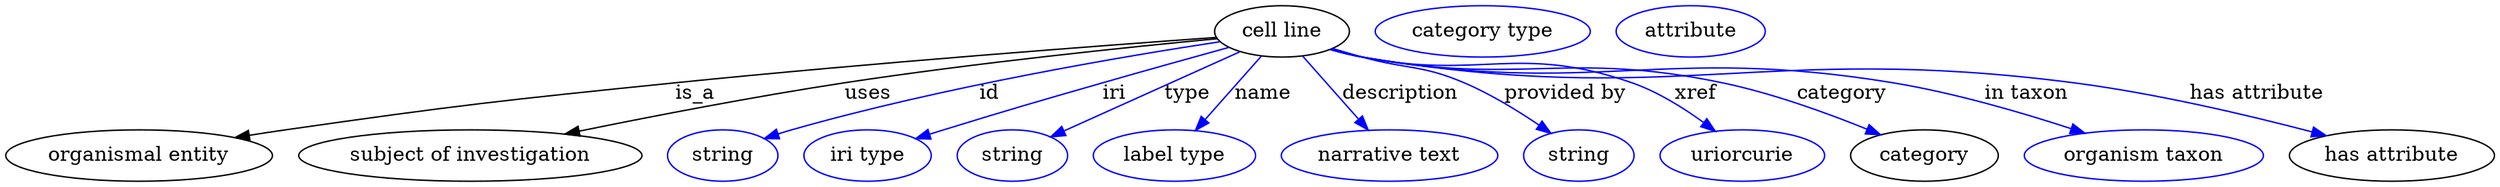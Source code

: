 digraph {
	graph [bb="0,0,1735.4,123"];
	node [label="\N"];
	"cell line"	[height=0.5,
		label="cell line",
		pos="889.94,105",
		width=1.2999];
	"organismal entity"	[height=0.5,
		pos="92.942,18",
		width=2.5817];
	"cell line" -> "organismal entity"	[label=is_a,
		lp="480.94,61.5",
		pos="e,159.81,30.582 844.19,100.79 766.55,95.213 604.03,82.982 466.94,69 345.79,56.644 315.48,53.347 194.94,36 186.77,34.824 178.24,33.521 \
169.74,32.176"];
	"subject of investigation"	[height=0.5,
		pos="323.94,18",
		width=3.3219];
	"cell line" -> "subject of investigation"	[label=uses,
		lp="601.44,61.5",
		pos="e,389.94,33.065 844.84,99.892 785.19,94.215 676.88,83.061 584.94,69 522.28,59.417 451.7,45.718 399.75,35.081"];
	id	[color=blue,
		height=0.5,
		label=string,
		pos="499.94,18",
		width=1.0652];
	"cell line" -> id	[color=blue,
		label=id,
		lp="685.94,61.5",
		pos="e,528.95,29.922 847.02,97.79 781.69,87.819 653.73,66.244 547.94,36 544.84,35.113 541.65,34.133 538.45,33.106",
		style=solid];
	iri	[color=blue,
		height=0.5,
		label="iri type",
		pos="600.94,18",
		width=1.2277];
	"cell line" -> iri	[color=blue,
		label=iri,
		lp="772.94,61.5",
		pos="e,634.62,29.681 852.97,93.841 828.06,86.949 794.49,77.567 764.94,69 715.92,54.785 703.73,50.997 654.94,36 651.45,34.926 647.83,33.805 \
644.2,32.674",
		style=solid];
	type	[color=blue,
		height=0.5,
		label=string,
		pos="701.94,18",
		width=1.0652];
	"cell line" -> type	[color=blue,
		label=type,
		lp="823.94,61.5",
		pos="e,728.68,31.088 860.57,90.719 827.53,75.781 773.84,51.509 738.22,35.401",
		style=solid];
	name	[color=blue,
		height=0.5,
		label="label type",
		pos="814.94,18",
		width=1.5707];
	"cell line" -> name	[color=blue,
		label=name,
		lp="876.94,61.5",
		pos="e,829.61,35.629 875.48,87.611 864.35,74.993 848.79,57.361 836.23,43.131",
		style=solid];
	description	[color=blue,
		height=0.5,
		label="narrative text",
		pos="964.94,18",
		width=2.0943];
	"cell line" -> description	[color=blue,
		label=description,
		lp="972.44,61.5",
		pos="e,950.01,35.92 904.4,87.611 915.36,75.19 930.61,57.911 943.06,43.801",
		style=solid];
	"provided by"	[color=blue,
		height=0.5,
		label=string,
		pos="1096.9,18",
		width=1.0652];
	"cell line" -> "provided by"	[color=blue,
		label="provided by",
		lp="1087.4,61.5",
		pos="e,1077.5,33.561 925.12,93.049 932.01,90.982 939.19,88.88 945.94,87 977.3,78.269 987,81.78 1016.9,69 1035.3,61.152 1054.4,49.423 \
1069.3,39.297",
		style=solid];
	xref	[color=blue,
		height=0.5,
		label=uriorcurie,
		pos="1210.9,18",
		width=1.5887];
	"cell line" -> xref	[color=blue,
		label=xref,
		lp="1178.4,61.5",
		pos="e,1192.1,34.995 924.02,92.476 931.2,90.383 938.77,88.418 945.94,87 1028.3,70.728 1054.7,96.651 1133.9,69 1151.9,62.739 1169.8,51.461 \
1183.9,41.199",
		style=solid];
	category	[height=0.5,
		pos="1337.9,18",
		width=1.4263];
	"cell line" -> category	[color=blue,
		label=category,
		lp="1280.4,61.5",
		pos="e,1307.3,32.588 923.7,92.43 930.96,90.314 938.65,88.351 945.94,87 1055.9,66.629 1087.5,91.897 1196.9,69 1232,61.675 1270.1,47.755 \
1297.9,36.459",
		style=solid];
	"in taxon"	[color=blue,
		height=0.5,
		label="organism taxon",
		pos="1490.9,18",
		width=2.3109];
	"cell line" -> "in taxon"	[color=blue,
		label="in taxon",
		lp="1408.9,61.5",
		pos="e,1449.8,33.651 923.38,92.388 930.73,90.247 938.53,88.284 945.94,87 1108.2,58.875 1153.5,95.791 1315.9,69 1358.5,61.98 1405.4,48.227 \
1440,36.92",
		style=solid];
	"has attribute"	[height=0.5,
		pos="1663.9,18",
		width=1.9859];
	"cell line" -> "has attribute"	[color=blue,
		label="has attribute",
		lp="1569.9,61.5",
		pos="e,1618,31.958 923.36,92.318 930.72,90.182 938.53,88.239 945.94,87 1163.5,50.658 1223.2,97.356 1441.9,69 1499.3,61.564 1563.7,46.276 \
1608.3,34.552",
		style=solid];
	"named thing_category"	[color=blue,
		height=0.5,
		label="category type",
		pos="1029.9,105",
		width=2.0762];
	"organismal entity_has attribute"	[color=blue,
		height=0.5,
		label=attribute,
		pos="1174.9,105",
		width=1.4443];
}
